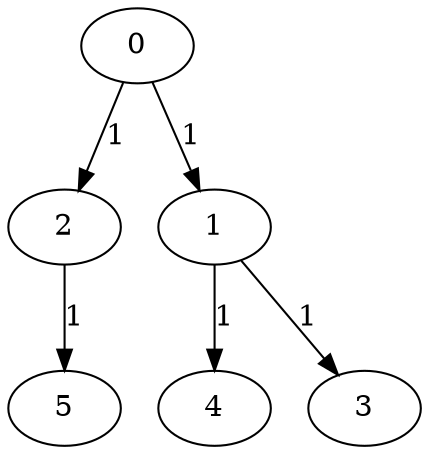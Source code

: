 digraph G {
    0 -> 2 [label=1];
    0 -> 1 [label=1];
    1 -> 4 [label=1];
    1 -> 3 [label=1];
    2 -> 5 [label=1];
}
